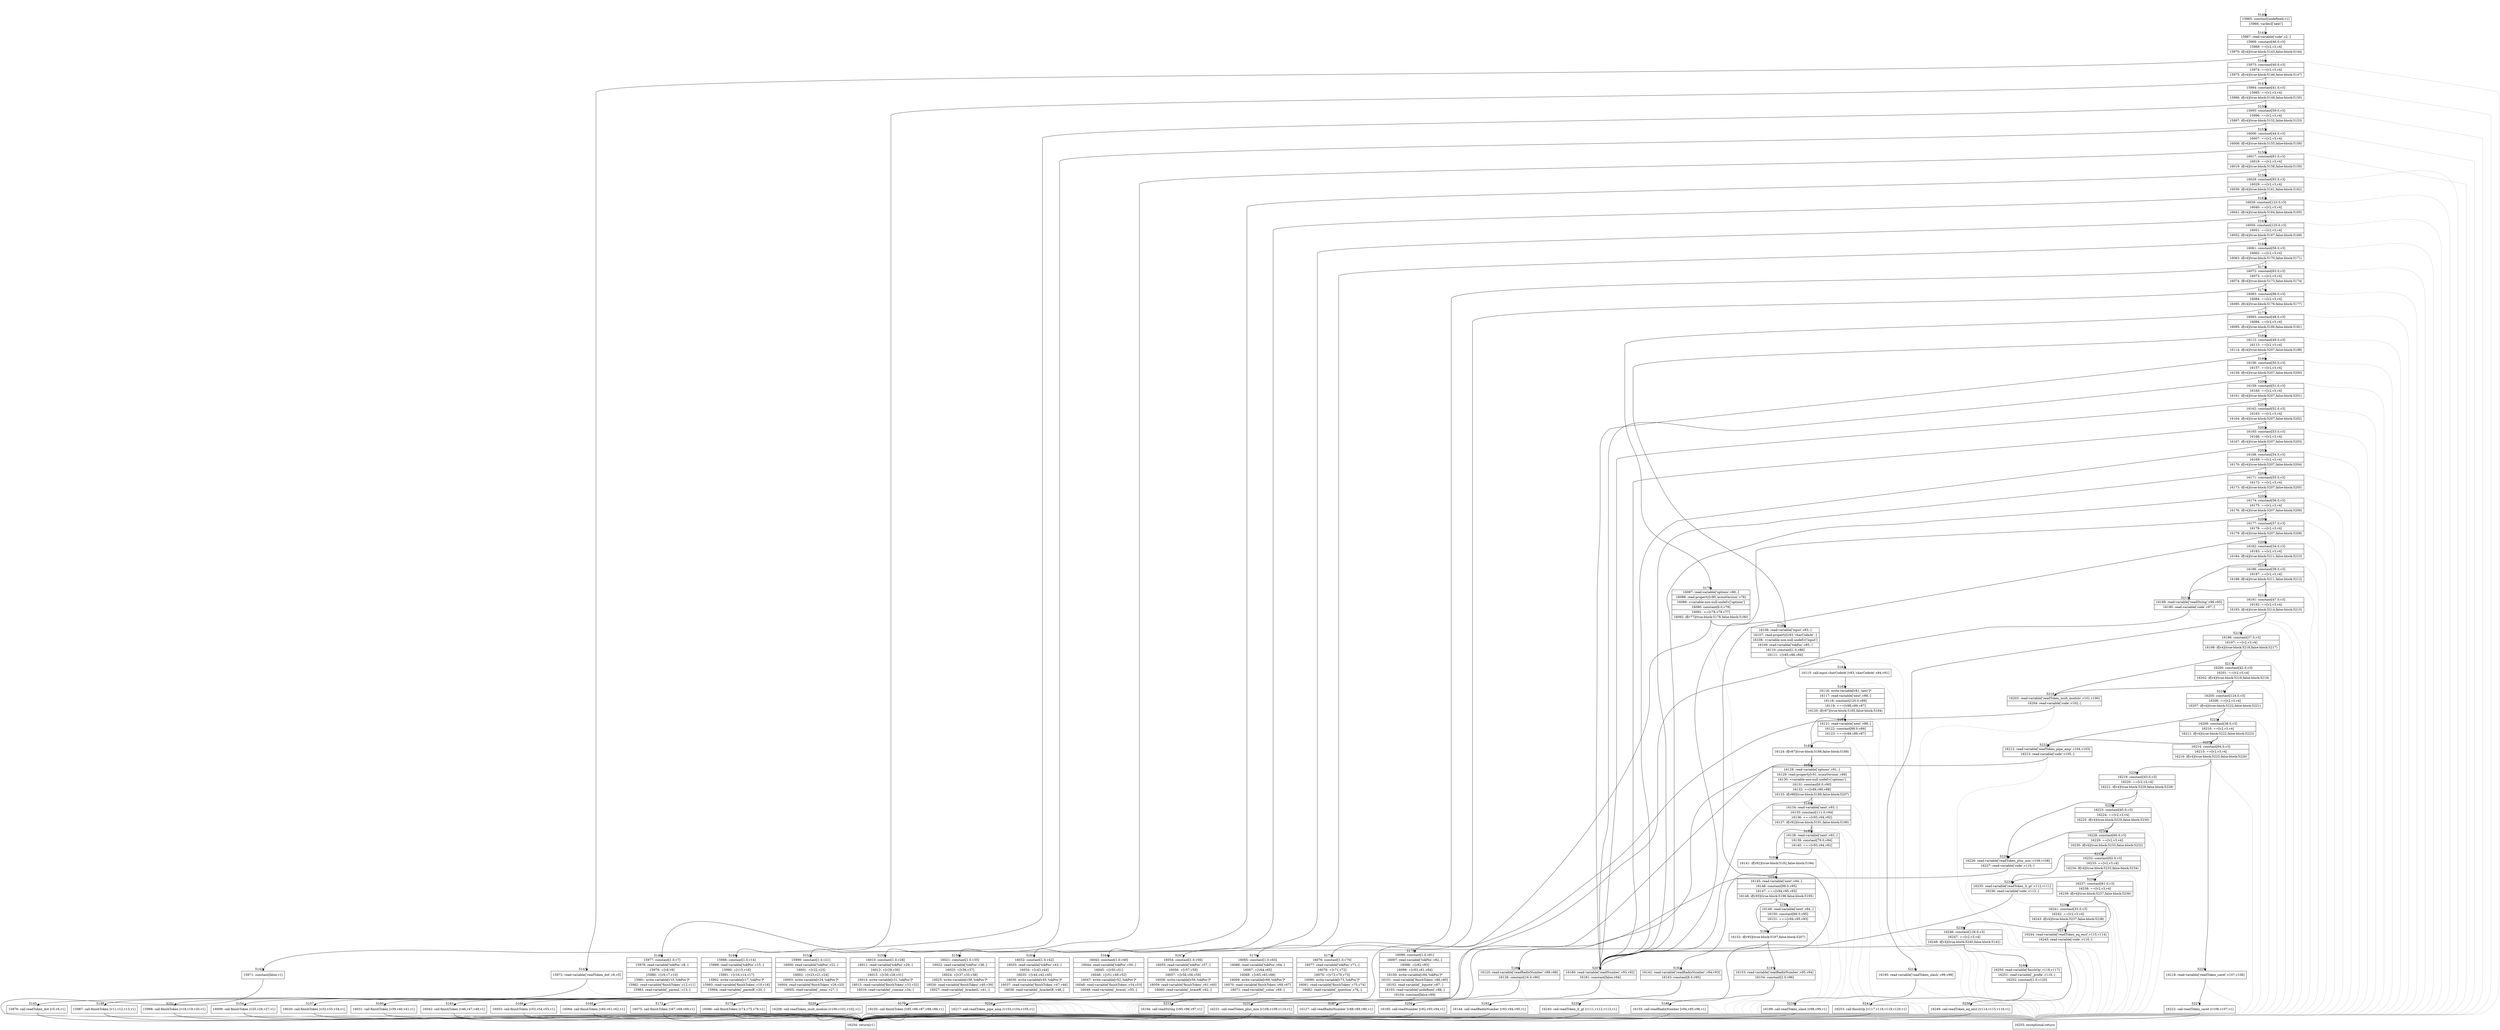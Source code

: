 digraph {
rankdir="TD"
BB_entry314[shape=none,label=""];
BB_entry314 -> BB5140 [tailport=s, headport=n, headlabel="    5140"]
BB5140 [shape=record label="{15965: constant[undefined,v1]|15966: vardecl['next']}" ] 
BB5140 -> BB5141 [tailport=s, headport=n, headlabel="      5141"]
BB5141 [shape=record label="{15967: read-variable['code',v2,-]|15968: constant[46.0,v3]|15969: ==[v2,v3,v4]|15970: if[v4](true-block:5143,false-block:5144)}" ] 
BB5141 -> BB5143 [tailport=s, headport=n, headlabel="      5143"]
BB5141 -> BB5144 [tailport=s, headport=n, headlabel="      5144"]
BB5141 -> BB5243 [tailport=s, headport=n, color=gray, headlabel="      5243"]
BB5142 [shape=record label="{15971: constant[false,v1]}" ] 
BB5142 -> BB5242 [tailport=s, headport=n, headlabel="      5242"]
BB5143 [shape=record label="{15972: read-variable['readToken_dot',v6,v5]}" ] 
BB5143 -> BB5145 [tailport=s, headport=n, headlabel="      5145"]
BB5143 -> BB5243 [tailport=s, headport=n, color=gray]
BB5144 [shape=record label="{15973: constant[40.0,v3]|15974: ==[v2,v3,v4]|15975: if[v4](true-block:5146,false-block:5147)}" ] 
BB5144 -> BB5146 [tailport=s, headport=n, headlabel="      5146"]
BB5144 -> BB5147 [tailport=s, headport=n, headlabel="      5147"]
BB5144 -> BB5243 [tailport=s, headport=n, color=gray]
BB5145 [shape=record label="{15976: call-readToken_dot [v5,v6,v1]}" ] 
BB5145 -> BB5242 [tailport=s, headport=n]
BB5145 -> BB5243 [tailport=s, headport=n, color=gray]
BB5146 [shape=record label="{15977: constant[1.0,v7]|15978: read-variable['tokPos',v8,-]|15979: +[v8,v9]|15980: +[v9,v7,v10]|15981: write-variable[v10,'tokPos']*|15982: read-variable['finishToken',v12,v11]|15983: read-variable['_parenL',v13,-]}" ] 
BB5146 -> BB5148 [tailport=s, headport=n, headlabel="      5148"]
BB5146 -> BB5243 [tailport=s, headport=n, color=gray]
BB5147 [shape=record label="{15984: constant[41.0,v3]|15985: ==[v2,v3,v4]|15986: if[v4](true-block:5149,false-block:5150)}" ] 
BB5147 -> BB5149 [tailport=s, headport=n, headlabel="      5149"]
BB5147 -> BB5150 [tailport=s, headport=n, headlabel="      5150"]
BB5147 -> BB5243 [tailport=s, headport=n, color=gray]
BB5148 [shape=record label="{15987: call-finishToken [v11,v12,v13,v1]}" ] 
BB5148 -> BB5242 [tailport=s, headport=n]
BB5148 -> BB5243 [tailport=s, headport=n, color=gray]
BB5149 [shape=record label="{15988: constant[1.0,v14]|15989: read-variable['tokPos',v15,-]|15990: +[v15,v16]|15991: +[v16,v14,v17]|15992: write-variable[v17,'tokPos']*|15993: read-variable['finishToken',v19,v18]|15994: read-variable['_parenR',v20,-]}" ] 
BB5149 -> BB5151 [tailport=s, headport=n, headlabel="      5151"]
BB5149 -> BB5243 [tailport=s, headport=n, color=gray]
BB5150 [shape=record label="{15995: constant[59.0,v3]|15996: ==[v2,v3,v4]|15997: if[v4](true-block:5152,false-block:5153)}" ] 
BB5150 -> BB5152 [tailport=s, headport=n, headlabel="      5152"]
BB5150 -> BB5153 [tailport=s, headport=n, headlabel="      5153"]
BB5150 -> BB5243 [tailport=s, headport=n, color=gray]
BB5151 [shape=record label="{15998: call-finishToken [v18,v19,v20,v1]}" ] 
BB5151 -> BB5242 [tailport=s, headport=n]
BB5151 -> BB5243 [tailport=s, headport=n, color=gray]
BB5152 [shape=record label="{15999: constant[1.0,v21]|16000: read-variable['tokPos',v22,-]|16001: +[v22,v23]|16002: +[v23,v21,v24]|16003: write-variable[v24,'tokPos']*|16004: read-variable['finishToken',v26,v25]|16005: read-variable['_semi',v27,-]}" ] 
BB5152 -> BB5154 [tailport=s, headport=n, headlabel="      5154"]
BB5152 -> BB5243 [tailport=s, headport=n, color=gray]
BB5153 [shape=record label="{16006: constant[44.0,v3]|16007: ==[v2,v3,v4]|16008: if[v4](true-block:5155,false-block:5156)}" ] 
BB5153 -> BB5155 [tailport=s, headport=n, headlabel="      5155"]
BB5153 -> BB5156 [tailport=s, headport=n, headlabel="      5156"]
BB5153 -> BB5243 [tailport=s, headport=n, color=gray]
BB5154 [shape=record label="{16009: call-finishToken [v25,v26,v27,v1]}" ] 
BB5154 -> BB5242 [tailport=s, headport=n]
BB5154 -> BB5243 [tailport=s, headport=n, color=gray]
BB5155 [shape=record label="{16010: constant[1.0,v28]|16011: read-variable['tokPos',v29,-]|16012: +[v29,v30]|16013: +[v30,v28,v31]|16014: write-variable[v31,'tokPos']*|16015: read-variable['finishToken',v33,v32]|16016: read-variable['_comma',v34,-]}" ] 
BB5155 -> BB5157 [tailport=s, headport=n, headlabel="      5157"]
BB5155 -> BB5243 [tailport=s, headport=n, color=gray]
BB5156 [shape=record label="{16017: constant[91.0,v3]|16018: ==[v2,v3,v4]|16019: if[v4](true-block:5158,false-block:5159)}" ] 
BB5156 -> BB5158 [tailport=s, headport=n, headlabel="      5158"]
BB5156 -> BB5159 [tailport=s, headport=n, headlabel="      5159"]
BB5156 -> BB5243 [tailport=s, headport=n, color=gray]
BB5157 [shape=record label="{16020: call-finishToken [v32,v33,v34,v1]}" ] 
BB5157 -> BB5242 [tailport=s, headport=n]
BB5157 -> BB5243 [tailport=s, headport=n, color=gray]
BB5158 [shape=record label="{16021: constant[1.0,v35]|16022: read-variable['tokPos',v36,-]|16023: +[v36,v37]|16024: +[v37,v35,v38]|16025: write-variable[v38,'tokPos']*|16026: read-variable['finishToken',v40,v39]|16027: read-variable['_bracketL',v41,-]}" ] 
BB5158 -> BB5160 [tailport=s, headport=n, headlabel="      5160"]
BB5158 -> BB5243 [tailport=s, headport=n, color=gray]
BB5159 [shape=record label="{16028: constant[93.0,v3]|16029: ==[v2,v3,v4]|16030: if[v4](true-block:5161,false-block:5162)}" ] 
BB5159 -> BB5161 [tailport=s, headport=n, headlabel="      5161"]
BB5159 -> BB5162 [tailport=s, headport=n, headlabel="      5162"]
BB5159 -> BB5243 [tailport=s, headport=n, color=gray]
BB5160 [shape=record label="{16031: call-finishToken [v39,v40,v41,v1]}" ] 
BB5160 -> BB5242 [tailport=s, headport=n]
BB5160 -> BB5243 [tailport=s, headport=n, color=gray]
BB5161 [shape=record label="{16032: constant[1.0,v42]|16033: read-variable['tokPos',v43,-]|16034: +[v43,v44]|16035: +[v44,v42,v45]|16036: write-variable[v45,'tokPos']*|16037: read-variable['finishToken',v47,v46]|16038: read-variable['_bracketR',v48,-]}" ] 
BB5161 -> BB5163 [tailport=s, headport=n, headlabel="      5163"]
BB5161 -> BB5243 [tailport=s, headport=n, color=gray]
BB5162 [shape=record label="{16039: constant[123.0,v3]|16040: ==[v2,v3,v4]|16041: if[v4](true-block:5164,false-block:5165)}" ] 
BB5162 -> BB5164 [tailport=s, headport=n, headlabel="      5164"]
BB5162 -> BB5165 [tailport=s, headport=n, headlabel="      5165"]
BB5162 -> BB5243 [tailport=s, headport=n, color=gray]
BB5163 [shape=record label="{16042: call-finishToken [v46,v47,v48,v1]}" ] 
BB5163 -> BB5242 [tailport=s, headport=n]
BB5163 -> BB5243 [tailport=s, headport=n, color=gray]
BB5164 [shape=record label="{16043: constant[1.0,v49]|16044: read-variable['tokPos',v50,-]|16045: +[v50,v51]|16046: +[v51,v49,v52]|16047: write-variable[v52,'tokPos']*|16048: read-variable['finishToken',v54,v53]|16049: read-variable['_braceL',v55,-]}" ] 
BB5164 -> BB5166 [tailport=s, headport=n, headlabel="      5166"]
BB5164 -> BB5243 [tailport=s, headport=n, color=gray]
BB5165 [shape=record label="{16050: constant[125.0,v3]|16051: ==[v2,v3,v4]|16052: if[v4](true-block:5167,false-block:5168)}" ] 
BB5165 -> BB5167 [tailport=s, headport=n, headlabel="      5167"]
BB5165 -> BB5168 [tailport=s, headport=n, headlabel="      5168"]
BB5165 -> BB5243 [tailport=s, headport=n, color=gray]
BB5166 [shape=record label="{16053: call-finishToken [v53,v54,v55,v1]}" ] 
BB5166 -> BB5242 [tailport=s, headport=n]
BB5166 -> BB5243 [tailport=s, headport=n, color=gray]
BB5167 [shape=record label="{16054: constant[1.0,v56]|16055: read-variable['tokPos',v57,-]|16056: +[v57,v58]|16057: +[v58,v56,v59]|16058: write-variable[v59,'tokPos']*|16059: read-variable['finishToken',v61,v60]|16060: read-variable['_braceR',v62,-]}" ] 
BB5167 -> BB5169 [tailport=s, headport=n, headlabel="      5169"]
BB5167 -> BB5243 [tailport=s, headport=n, color=gray]
BB5168 [shape=record label="{16061: constant[58.0,v3]|16062: ==[v2,v3,v4]|16063: if[v4](true-block:5170,false-block:5171)}" ] 
BB5168 -> BB5170 [tailport=s, headport=n, headlabel="      5170"]
BB5168 -> BB5171 [tailport=s, headport=n, headlabel="      5171"]
BB5168 -> BB5243 [tailport=s, headport=n, color=gray]
BB5169 [shape=record label="{16064: call-finishToken [v60,v61,v62,v1]}" ] 
BB5169 -> BB5242 [tailport=s, headport=n]
BB5169 -> BB5243 [tailport=s, headport=n, color=gray]
BB5170 [shape=record label="{16065: constant[1.0,v63]|16066: read-variable['tokPos',v64,-]|16067: +[v64,v65]|16068: +[v65,v63,v66]|16069: write-variable[v66,'tokPos']*|16070: read-variable['finishToken',v68,v67]|16071: read-variable['_colon',v69,-]}" ] 
BB5170 -> BB5172 [tailport=s, headport=n, headlabel="      5172"]
BB5170 -> BB5243 [tailport=s, headport=n, color=gray]
BB5171 [shape=record label="{16072: constant[63.0,v3]|16073: ==[v2,v3,v4]|16074: if[v4](true-block:5173,false-block:5174)}" ] 
BB5171 -> BB5173 [tailport=s, headport=n, headlabel="      5173"]
BB5171 -> BB5174 [tailport=s, headport=n, headlabel="      5174"]
BB5171 -> BB5243 [tailport=s, headport=n, color=gray]
BB5172 [shape=record label="{16075: call-finishToken [v67,v68,v69,v1]}" ] 
BB5172 -> BB5242 [tailport=s, headport=n]
BB5172 -> BB5243 [tailport=s, headport=n, color=gray]
BB5173 [shape=record label="{16076: constant[1.0,v70]|16077: read-variable['tokPos',v71,-]|16078: +[v71,v72]|16079: +[v72,v70,v73]|16080: write-variable[v73,'tokPos']*|16081: read-variable['finishToken',v75,v74]|16082: read-variable['_question',v76,-]}" ] 
BB5173 -> BB5175 [tailport=s, headport=n, headlabel="      5175"]
BB5173 -> BB5243 [tailport=s, headport=n, color=gray]
BB5174 [shape=record label="{16083: constant[96.0,v3]|16084: ==[v2,v3,v4]|16085: if[v4](true-block:5176,false-block:5177)}" ] 
BB5174 -> BB5176 [tailport=s, headport=n, headlabel="      5176"]
BB5174 -> BB5177 [tailport=s, headport=n, headlabel="      5177"]
BB5174 -> BB5243 [tailport=s, headport=n, color=gray]
BB5175 [shape=record label="{16086: call-finishToken [v74,v75,v76,v1]}" ] 
BB5175 -> BB5242 [tailport=s, headport=n]
BB5175 -> BB5243 [tailport=s, headport=n, color=gray]
BB5176 [shape=record label="{16087: read-variable['options',v80,-]|16088: read-property[v80,'ecmaVersion',v78]|16089: \<variable-non-null-undef\>['options']|16090: constant[6.0,v79]|16091: \>=[v78,v79,v77]|16092: if[v77](true-block:5178,false-block:5180)}" ] 
BB5176 -> BB5178 [tailport=s, headport=n, headlabel="      5178"]
BB5176 -> BB5180 [tailport=s, headport=n, headlabel="      5180"]
BB5176 -> BB5243 [tailport=s, headport=n, color=gray]
BB5177 [shape=record label="{16093: constant[48.0,v3]|16094: ==[v2,v3,v4]|16095: if[v4](true-block:5180,false-block:5181)}" ] 
BB5177 -> BB5180 [tailport=s, headport=n]
BB5177 -> BB5181 [tailport=s, headport=n, headlabel="      5181"]
BB5177 -> BB5243 [tailport=s, headport=n, color=gray]
BB5178 [shape=record label="{16096: constant[1.0,v81]|16097: read-variable['tokPos',v82,-]|16098: +[v82,v83]|16099: +[v83,v81,v84]|16100: write-variable[v84,'tokPos']*|16101: read-variable['finishToken',v86,v85]|16102: read-variable['_bquote',v87,-]|16103: read-variable['undefined',v88,-]|16104: constant[false,v89]}" ] 
BB5178 -> BB5179 [tailport=s, headport=n, headlabel="      5179"]
BB5178 -> BB5243 [tailport=s, headport=n, color=gray]
BB5179 [shape=record label="{16105: call-finishToken [v85,v86,v87,v88,v89,v1]}" ] 
BB5179 -> BB5242 [tailport=s, headport=n]
BB5179 -> BB5243 [tailport=s, headport=n, color=gray]
BB5180 [shape=record label="{16106: read-variable['input',v83,-]|16107: read-property[v83,'charCodeAt',-]|16108: \<variable-non-null-undef\>['input']|16109: read-variable['tokPos',v85,-]|16110: constant[1.0,v86]|16111: +[v85,v86,v84]}" ] 
BB5180 -> BB5182 [tailport=s, headport=n, headlabel="      5182"]
BB5180 -> BB5243 [tailport=s, headport=n, color=gray]
BB5181 [shape=record label="{16112: constant[49.0,v3]|16113: ==[v2,v3,v4]|16114: if[v4](true-block:5207,false-block:5199)}" ] 
BB5181 -> BB5207 [tailport=s, headport=n, headlabel="      5207"]
BB5181 -> BB5199 [tailport=s, headport=n, headlabel="      5199"]
BB5181 -> BB5243 [tailport=s, headport=n, color=gray]
BB5182 [shape=record label="{16115: call-input.charCodeAt [v83,'charCodeAt',v84,v81]}" ] 
BB5182 -> BB5183 [tailport=s, headport=n, headlabel="      5183"]
BB5182 -> BB5243 [tailport=s, headport=n, color=gray]
BB5183 [shape=record label="{16116: write-variable[v81,'next']*|16117: read-variable['next',v88,-]|16118: constant[120.0,v89]|16119: ===[v88,v89,v87]|16120: if[v87](true-block:5185,false-block:5184)}" ] 
BB5183 -> BB5185 [tailport=s, headport=n, headlabel="      5185"]
BB5183 -> BB5184 [tailport=s, headport=n, headlabel="      5184"]
BB5183 -> BB5243 [tailport=s, headport=n, color=gray]
BB5184 [shape=record label="{16121: read-variable['next',v88,-]|16122: constant[88.0,v89]|16123: ===[v88,v89,v87]}" ] 
BB5184 -> BB5185 [tailport=s, headport=n]
BB5184 -> BB5243 [tailport=s, headport=n, color=gray]
BB5185 [shape=record label="{16124: if[v87](true-block:5186,false-block:5188)}" ] 
BB5185 -> BB5186 [tailport=s, headport=n, headlabel="      5186"]
BB5185 -> BB5188 [tailport=s, headport=n, headlabel="      5188"]
BB5186 [shape=record label="{16125: read-variable['readRadixNumber',v89,v88]|16126: constant[16.0,v90]}" ] 
BB5186 -> BB5187 [tailport=s, headport=n, headlabel="      5187"]
BB5186 -> BB5243 [tailport=s, headport=n, color=gray]
BB5187 [shape=record label="{16127: call-readRadixNumber [v88,v89,v90,v1]}" ] 
BB5187 -> BB5242 [tailport=s, headport=n]
BB5187 -> BB5243 [tailport=s, headport=n, color=gray]
BB5188 [shape=record label="{16128: read-variable['options',v91,-]|16129: read-property[v91,'ecmaVersion',v89]|16130: \<variable-non-null-undef\>['options']|16131: constant[6.0,v90]|16132: \>=[v89,v90,v88]|16133: if[v88](true-block:5189,false-block:5207)}" ] 
BB5188 -> BB5189 [tailport=s, headport=n, headlabel="      5189"]
BB5188 -> BB5207 [tailport=s, headport=n]
BB5188 -> BB5243 [tailport=s, headport=n, color=gray]
BB5189 [shape=record label="{16134: read-variable['next',v93,-]|16135: constant[111.0,v94]|16136: ===[v93,v94,v92]|16137: if[v92](true-block:5191,false-block:5190)}" ] 
BB5189 -> BB5191 [tailport=s, headport=n, headlabel="      5191"]
BB5189 -> BB5190 [tailport=s, headport=n, headlabel="      5190"]
BB5189 -> BB5243 [tailport=s, headport=n, color=gray]
BB5190 [shape=record label="{16138: read-variable['next',v93,-]|16139: constant[79.0,v94]|16140: ===[v93,v94,v92]}" ] 
BB5190 -> BB5191 [tailport=s, headport=n]
BB5190 -> BB5243 [tailport=s, headport=n, color=gray]
BB5191 [shape=record label="{16141: if[v92](true-block:5192,false-block:5194)}" ] 
BB5191 -> BB5192 [tailport=s, headport=n, headlabel="      5192"]
BB5191 -> BB5194 [tailport=s, headport=n, headlabel="      5194"]
BB5192 [shape=record label="{16142: read-variable['readRadixNumber',v94,v93]|16143: constant[8.0,v95]}" ] 
BB5192 -> BB5193 [tailport=s, headport=n, headlabel="      5193"]
BB5192 -> BB5243 [tailport=s, headport=n, color=gray]
BB5193 [shape=record label="{16144: call-readRadixNumber [v93,v94,v95,v1]}" ] 
BB5193 -> BB5242 [tailport=s, headport=n]
BB5193 -> BB5243 [tailport=s, headport=n, color=gray]
BB5194 [shape=record label="{16145: read-variable['next',v94,-]|16146: constant[98.0,v95]|16147: ===[v94,v95,v93]|16148: if[v93](true-block:5196,false-block:5195)}" ] 
BB5194 -> BB5196 [tailport=s, headport=n, headlabel="      5196"]
BB5194 -> BB5195 [tailport=s, headport=n, headlabel="      5195"]
BB5194 -> BB5243 [tailport=s, headport=n, color=gray]
BB5195 [shape=record label="{16149: read-variable['next',v94,-]|16150: constant[66.0,v95]|16151: ===[v94,v95,v93]}" ] 
BB5195 -> BB5196 [tailport=s, headport=n]
BB5195 -> BB5243 [tailport=s, headport=n, color=gray]
BB5196 [shape=record label="{16152: if[v93](true-block:5197,false-block:5207)}" ] 
BB5196 -> BB5197 [tailport=s, headport=n, headlabel="      5197"]
BB5196 -> BB5207 [tailport=s, headport=n]
BB5197 [shape=record label="{16153: read-variable['readRadixNumber',v95,v94]|16154: constant[2.0,v96]}" ] 
BB5197 -> BB5198 [tailport=s, headport=n, headlabel="      5198"]
BB5197 -> BB5243 [tailport=s, headport=n, color=gray]
BB5198 [shape=record label="{16155: call-readRadixNumber [v94,v95,v96,v1]}" ] 
BB5198 -> BB5242 [tailport=s, headport=n]
BB5198 -> BB5243 [tailport=s, headport=n, color=gray]
BB5199 [shape=record label="{16156: constant[50.0,v3]|16157: ==[v2,v3,v4]|16158: if[v4](true-block:5207,false-block:5200)}" ] 
BB5199 -> BB5207 [tailport=s, headport=n]
BB5199 -> BB5200 [tailport=s, headport=n, headlabel="      5200"]
BB5199 -> BB5243 [tailport=s, headport=n, color=gray]
BB5200 [shape=record label="{16159: constant[51.0,v3]|16160: ==[v2,v3,v4]|16161: if[v4](true-block:5207,false-block:5201)}" ] 
BB5200 -> BB5207 [tailport=s, headport=n]
BB5200 -> BB5201 [tailport=s, headport=n, headlabel="      5201"]
BB5200 -> BB5243 [tailport=s, headport=n, color=gray]
BB5201 [shape=record label="{16162: constant[52.0,v3]|16163: ==[v2,v3,v4]|16164: if[v4](true-block:5207,false-block:5202)}" ] 
BB5201 -> BB5207 [tailport=s, headport=n]
BB5201 -> BB5202 [tailport=s, headport=n, headlabel="      5202"]
BB5201 -> BB5243 [tailport=s, headport=n, color=gray]
BB5202 [shape=record label="{16165: constant[53.0,v3]|16166: ==[v2,v3,v4]|16167: if[v4](true-block:5207,false-block:5203)}" ] 
BB5202 -> BB5207 [tailport=s, headport=n]
BB5202 -> BB5203 [tailport=s, headport=n, headlabel="      5203"]
BB5202 -> BB5243 [tailport=s, headport=n, color=gray]
BB5203 [shape=record label="{16168: constant[54.0,v3]|16169: ==[v2,v3,v4]|16170: if[v4](true-block:5207,false-block:5204)}" ] 
BB5203 -> BB5207 [tailport=s, headport=n]
BB5203 -> BB5204 [tailport=s, headport=n, headlabel="      5204"]
BB5203 -> BB5243 [tailport=s, headport=n, color=gray]
BB5204 [shape=record label="{16171: constant[55.0,v3]|16172: ==[v2,v3,v4]|16173: if[v4](true-block:5207,false-block:5205)}" ] 
BB5204 -> BB5207 [tailport=s, headport=n]
BB5204 -> BB5205 [tailport=s, headport=n, headlabel="      5205"]
BB5204 -> BB5243 [tailport=s, headport=n, color=gray]
BB5205 [shape=record label="{16174: constant[56.0,v3]|16175: ==[v2,v3,v4]|16176: if[v4](true-block:5207,false-block:5206)}" ] 
BB5205 -> BB5207 [tailport=s, headport=n]
BB5205 -> BB5206 [tailport=s, headport=n, headlabel="      5206"]
BB5205 -> BB5243 [tailport=s, headport=n, color=gray]
BB5206 [shape=record label="{16177: constant[57.0,v3]|16178: ==[v2,v3,v4]|16179: if[v4](true-block:5207,false-block:5208)}" ] 
BB5206 -> BB5207 [tailport=s, headport=n]
BB5206 -> BB5208 [tailport=s, headport=n, headlabel="      5208"]
BB5206 -> BB5243 [tailport=s, headport=n, color=gray]
BB5207 [shape=record label="{16180: read-variable['readNumber',v93,v92]|16181: constant[false,v94]}" ] 
BB5207 -> BB5209 [tailport=s, headport=n, headlabel="      5209"]
BB5207 -> BB5243 [tailport=s, headport=n, color=gray]
BB5208 [shape=record label="{16182: constant[34.0,v3]|16183: ==[v2,v3,v4]|16184: if[v4](true-block:5211,false-block:5210)}" ] 
BB5208 -> BB5211 [tailport=s, headport=n, headlabel="      5211"]
BB5208 -> BB5210 [tailport=s, headport=n, headlabel="      5210"]
BB5208 -> BB5243 [tailport=s, headport=n, color=gray]
BB5209 [shape=record label="{16185: call-readNumber [v92,v93,v94,v1]}" ] 
BB5209 -> BB5242 [tailport=s, headport=n]
BB5209 -> BB5243 [tailport=s, headport=n, color=gray]
BB5210 [shape=record label="{16186: constant[39.0,v3]|16187: ==[v2,v3,v4]|16188: if[v4](true-block:5211,false-block:5212)}" ] 
BB5210 -> BB5211 [tailport=s, headport=n]
BB5210 -> BB5212 [tailport=s, headport=n, headlabel="      5212"]
BB5210 -> BB5243 [tailport=s, headport=n, color=gray]
BB5211 [shape=record label="{16189: read-variable['readString',v96,v95]|16190: read-variable['code',v97,-]}" ] 
BB5211 -> BB5213 [tailport=s, headport=n, headlabel="      5213"]
BB5211 -> BB5243 [tailport=s, headport=n, color=gray]
BB5212 [shape=record label="{16191: constant[47.0,v3]|16192: ==[v2,v3,v4]|16193: if[v4](true-block:5214,false-block:5215)}" ] 
BB5212 -> BB5214 [tailport=s, headport=n, headlabel="      5214"]
BB5212 -> BB5215 [tailport=s, headport=n, headlabel="      5215"]
BB5212 -> BB5243 [tailport=s, headport=n, color=gray]
BB5213 [shape=record label="{16194: call-readString [v95,v96,v97,v1]}" ] 
BB5213 -> BB5242 [tailport=s, headport=n]
BB5213 -> BB5243 [tailport=s, headport=n, color=gray]
BB5214 [shape=record label="{16195: read-variable['readToken_slash',v99,v98]}" ] 
BB5214 -> BB5216 [tailport=s, headport=n, headlabel="      5216"]
BB5214 -> BB5243 [tailport=s, headport=n, color=gray]
BB5215 [shape=record label="{16196: constant[37.0,v3]|16197: ==[v2,v3,v4]|16198: if[v4](true-block:5218,false-block:5217)}" ] 
BB5215 -> BB5218 [tailport=s, headport=n, headlabel="      5218"]
BB5215 -> BB5217 [tailport=s, headport=n, headlabel="      5217"]
BB5215 -> BB5243 [tailport=s, headport=n, color=gray]
BB5216 [shape=record label="{16199: call-readToken_slash [v98,v99,v1]}" ] 
BB5216 -> BB5242 [tailport=s, headport=n]
BB5216 -> BB5243 [tailport=s, headport=n, color=gray]
BB5217 [shape=record label="{16200: constant[42.0,v3]|16201: ==[v2,v3,v4]|16202: if[v4](true-block:5218,false-block:5219)}" ] 
BB5217 -> BB5218 [tailport=s, headport=n]
BB5217 -> BB5219 [tailport=s, headport=n, headlabel="      5219"]
BB5217 -> BB5243 [tailport=s, headport=n, color=gray]
BB5218 [shape=record label="{16203: read-variable['readToken_mult_modulo',v101,v100]|16204: read-variable['code',v102,-]}" ] 
BB5218 -> BB5220 [tailport=s, headport=n, headlabel="      5220"]
BB5218 -> BB5243 [tailport=s, headport=n, color=gray]
BB5219 [shape=record label="{16205: constant[124.0,v3]|16206: ==[v2,v3,v4]|16207: if[v4](true-block:5222,false-block:5221)}" ] 
BB5219 -> BB5222 [tailport=s, headport=n, headlabel="      5222"]
BB5219 -> BB5221 [tailport=s, headport=n, headlabel="      5221"]
BB5219 -> BB5243 [tailport=s, headport=n, color=gray]
BB5220 [shape=record label="{16208: call-readToken_mult_modulo [v100,v101,v102,v1]}" ] 
BB5220 -> BB5242 [tailport=s, headport=n]
BB5220 -> BB5243 [tailport=s, headport=n, color=gray]
BB5221 [shape=record label="{16209: constant[38.0,v3]|16210: ==[v2,v3,v4]|16211: if[v4](true-block:5222,false-block:5223)}" ] 
BB5221 -> BB5222 [tailport=s, headport=n]
BB5221 -> BB5223 [tailport=s, headport=n, headlabel="      5223"]
BB5221 -> BB5243 [tailport=s, headport=n, color=gray]
BB5222 [shape=record label="{16212: read-variable['readToken_pipe_amp',v104,v103]|16213: read-variable['code',v105,-]}" ] 
BB5222 -> BB5224 [tailport=s, headport=n, headlabel="      5224"]
BB5222 -> BB5243 [tailport=s, headport=n, color=gray]
BB5223 [shape=record label="{16214: constant[94.0,v3]|16215: ==[v2,v3,v4]|16216: if[v4](true-block:5225,false-block:5226)}" ] 
BB5223 -> BB5225 [tailport=s, headport=n, headlabel="      5225"]
BB5223 -> BB5226 [tailport=s, headport=n, headlabel="      5226"]
BB5223 -> BB5243 [tailport=s, headport=n, color=gray]
BB5224 [shape=record label="{16217: call-readToken_pipe_amp [v103,v104,v105,v1]}" ] 
BB5224 -> BB5242 [tailport=s, headport=n]
BB5224 -> BB5243 [tailport=s, headport=n, color=gray]
BB5225 [shape=record label="{16218: read-variable['readToken_caret',v107,v106]}" ] 
BB5225 -> BB5227 [tailport=s, headport=n, headlabel="      5227"]
BB5225 -> BB5243 [tailport=s, headport=n, color=gray]
BB5226 [shape=record label="{16219: constant[43.0,v3]|16220: ==[v2,v3,v4]|16221: if[v4](true-block:5229,false-block:5228)}" ] 
BB5226 -> BB5229 [tailport=s, headport=n, headlabel="      5229"]
BB5226 -> BB5228 [tailport=s, headport=n, headlabel="      5228"]
BB5226 -> BB5243 [tailport=s, headport=n, color=gray]
BB5227 [shape=record label="{16222: call-readToken_caret [v106,v107,v1]}" ] 
BB5227 -> BB5242 [tailport=s, headport=n]
BB5227 -> BB5243 [tailport=s, headport=n, color=gray]
BB5228 [shape=record label="{16223: constant[45.0,v3]|16224: ==[v2,v3,v4]|16225: if[v4](true-block:5229,false-block:5230)}" ] 
BB5228 -> BB5229 [tailport=s, headport=n]
BB5228 -> BB5230 [tailport=s, headport=n, headlabel="      5230"]
BB5228 -> BB5243 [tailport=s, headport=n, color=gray]
BB5229 [shape=record label="{16226: read-variable['readToken_plus_min',v109,v108]|16227: read-variable['code',v110,-]}" ] 
BB5229 -> BB5231 [tailport=s, headport=n, headlabel="      5231"]
BB5229 -> BB5243 [tailport=s, headport=n, color=gray]
BB5230 [shape=record label="{16228: constant[60.0,v3]|16229: ==[v2,v3,v4]|16230: if[v4](true-block:5233,false-block:5232)}" ] 
BB5230 -> BB5233 [tailport=s, headport=n, headlabel="      5233"]
BB5230 -> BB5232 [tailport=s, headport=n, headlabel="      5232"]
BB5230 -> BB5243 [tailport=s, headport=n, color=gray]
BB5231 [shape=record label="{16231: call-readToken_plus_min [v108,v109,v110,v1]}" ] 
BB5231 -> BB5242 [tailport=s, headport=n]
BB5231 -> BB5243 [tailport=s, headport=n, color=gray]
BB5232 [shape=record label="{16232: constant[62.0,v3]|16233: ==[v2,v3,v4]|16234: if[v4](true-block:5233,false-block:5234)}" ] 
BB5232 -> BB5233 [tailport=s, headport=n]
BB5232 -> BB5234 [tailport=s, headport=n, headlabel="      5234"]
BB5232 -> BB5243 [tailport=s, headport=n, color=gray]
BB5233 [shape=record label="{16235: read-variable['readToken_lt_gt',v112,v111]|16236: read-variable['code',v113,-]}" ] 
BB5233 -> BB5235 [tailport=s, headport=n, headlabel="      5235"]
BB5233 -> BB5243 [tailport=s, headport=n, color=gray]
BB5234 [shape=record label="{16237: constant[61.0,v3]|16238: ==[v2,v3,v4]|16239: if[v4](true-block:5237,false-block:5236)}" ] 
BB5234 -> BB5237 [tailport=s, headport=n, headlabel="      5237"]
BB5234 -> BB5236 [tailport=s, headport=n, headlabel="      5236"]
BB5234 -> BB5243 [tailport=s, headport=n, color=gray]
BB5235 [shape=record label="{16240: call-readToken_lt_gt [v111,v112,v113,v1]}" ] 
BB5235 -> BB5242 [tailport=s, headport=n]
BB5235 -> BB5243 [tailport=s, headport=n, color=gray]
BB5236 [shape=record label="{16241: constant[33.0,v3]|16242: ==[v2,v3,v4]|16243: if[v4](true-block:5237,false-block:5238)}" ] 
BB5236 -> BB5237 [tailport=s, headport=n]
BB5236 -> BB5238 [tailport=s, headport=n, headlabel="      5238"]
BB5236 -> BB5243 [tailport=s, headport=n, color=gray]
BB5237 [shape=record label="{16244: read-variable['readToken_eq_excl',v115,v114]|16245: read-variable['code',v116,-]}" ] 
BB5237 -> BB5239 [tailport=s, headport=n, headlabel="      5239"]
BB5237 -> BB5243 [tailport=s, headport=n, color=gray]
BB5238 [shape=record label="{16246: constant[126.0,v3]|16247: ==[v2,v3,v4]|16248: if[v4](true-block:5240,false-block:5142)}" ] 
BB5238 -> BB5240 [tailport=s, headport=n, headlabel="      5240"]
BB5238 -> BB5142 [tailport=s, headport=n, headlabel="      5142"]
BB5238 -> BB5243 [tailport=s, headport=n, color=gray]
BB5239 [shape=record label="{16249: call-readToken_eq_excl [v114,v115,v116,v1]}" ] 
BB5239 -> BB5242 [tailport=s, headport=n]
BB5239 -> BB5243 [tailport=s, headport=n, color=gray]
BB5240 [shape=record label="{16250: read-variable['finishOp',v118,v117]|16251: read-variable['_prefix',v119,-]|16252: constant[1.0,v120]}" ] 
BB5240 -> BB5241 [tailport=s, headport=n, headlabel="      5241"]
BB5240 -> BB5243 [tailport=s, headport=n, color=gray]
BB5241 [shape=record label="{16253: call-finishOp [v117,v118,v119,v120,v1]}" ] 
BB5241 -> BB5242 [tailport=s, headport=n]
BB5241 -> BB5243 [tailport=s, headport=n, color=gray]
BB5242 [shape=record label="{16254: return[v1]}" ] 
BB5243 [shape=record label="{16255: exceptional-return}" ] 
//#$~ 5404
}
